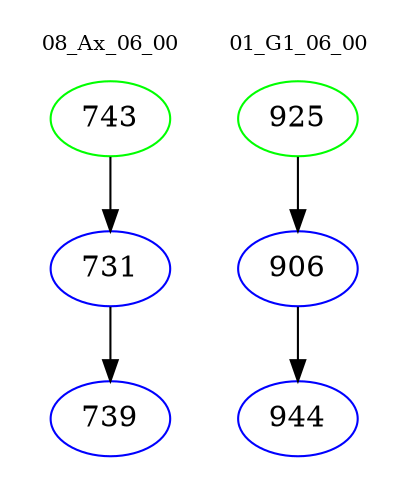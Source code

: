 digraph{
subgraph cluster_0 {
color = white
label = "08_Ax_06_00";
fontsize=10;
T0_743 [label="743", color="green"]
T0_743 -> T0_731 [color="black"]
T0_731 [label="731", color="blue"]
T0_731 -> T0_739 [color="black"]
T0_739 [label="739", color="blue"]
}
subgraph cluster_1 {
color = white
label = "01_G1_06_00";
fontsize=10;
T1_925 [label="925", color="green"]
T1_925 -> T1_906 [color="black"]
T1_906 [label="906", color="blue"]
T1_906 -> T1_944 [color="black"]
T1_944 [label="944", color="blue"]
}
}
